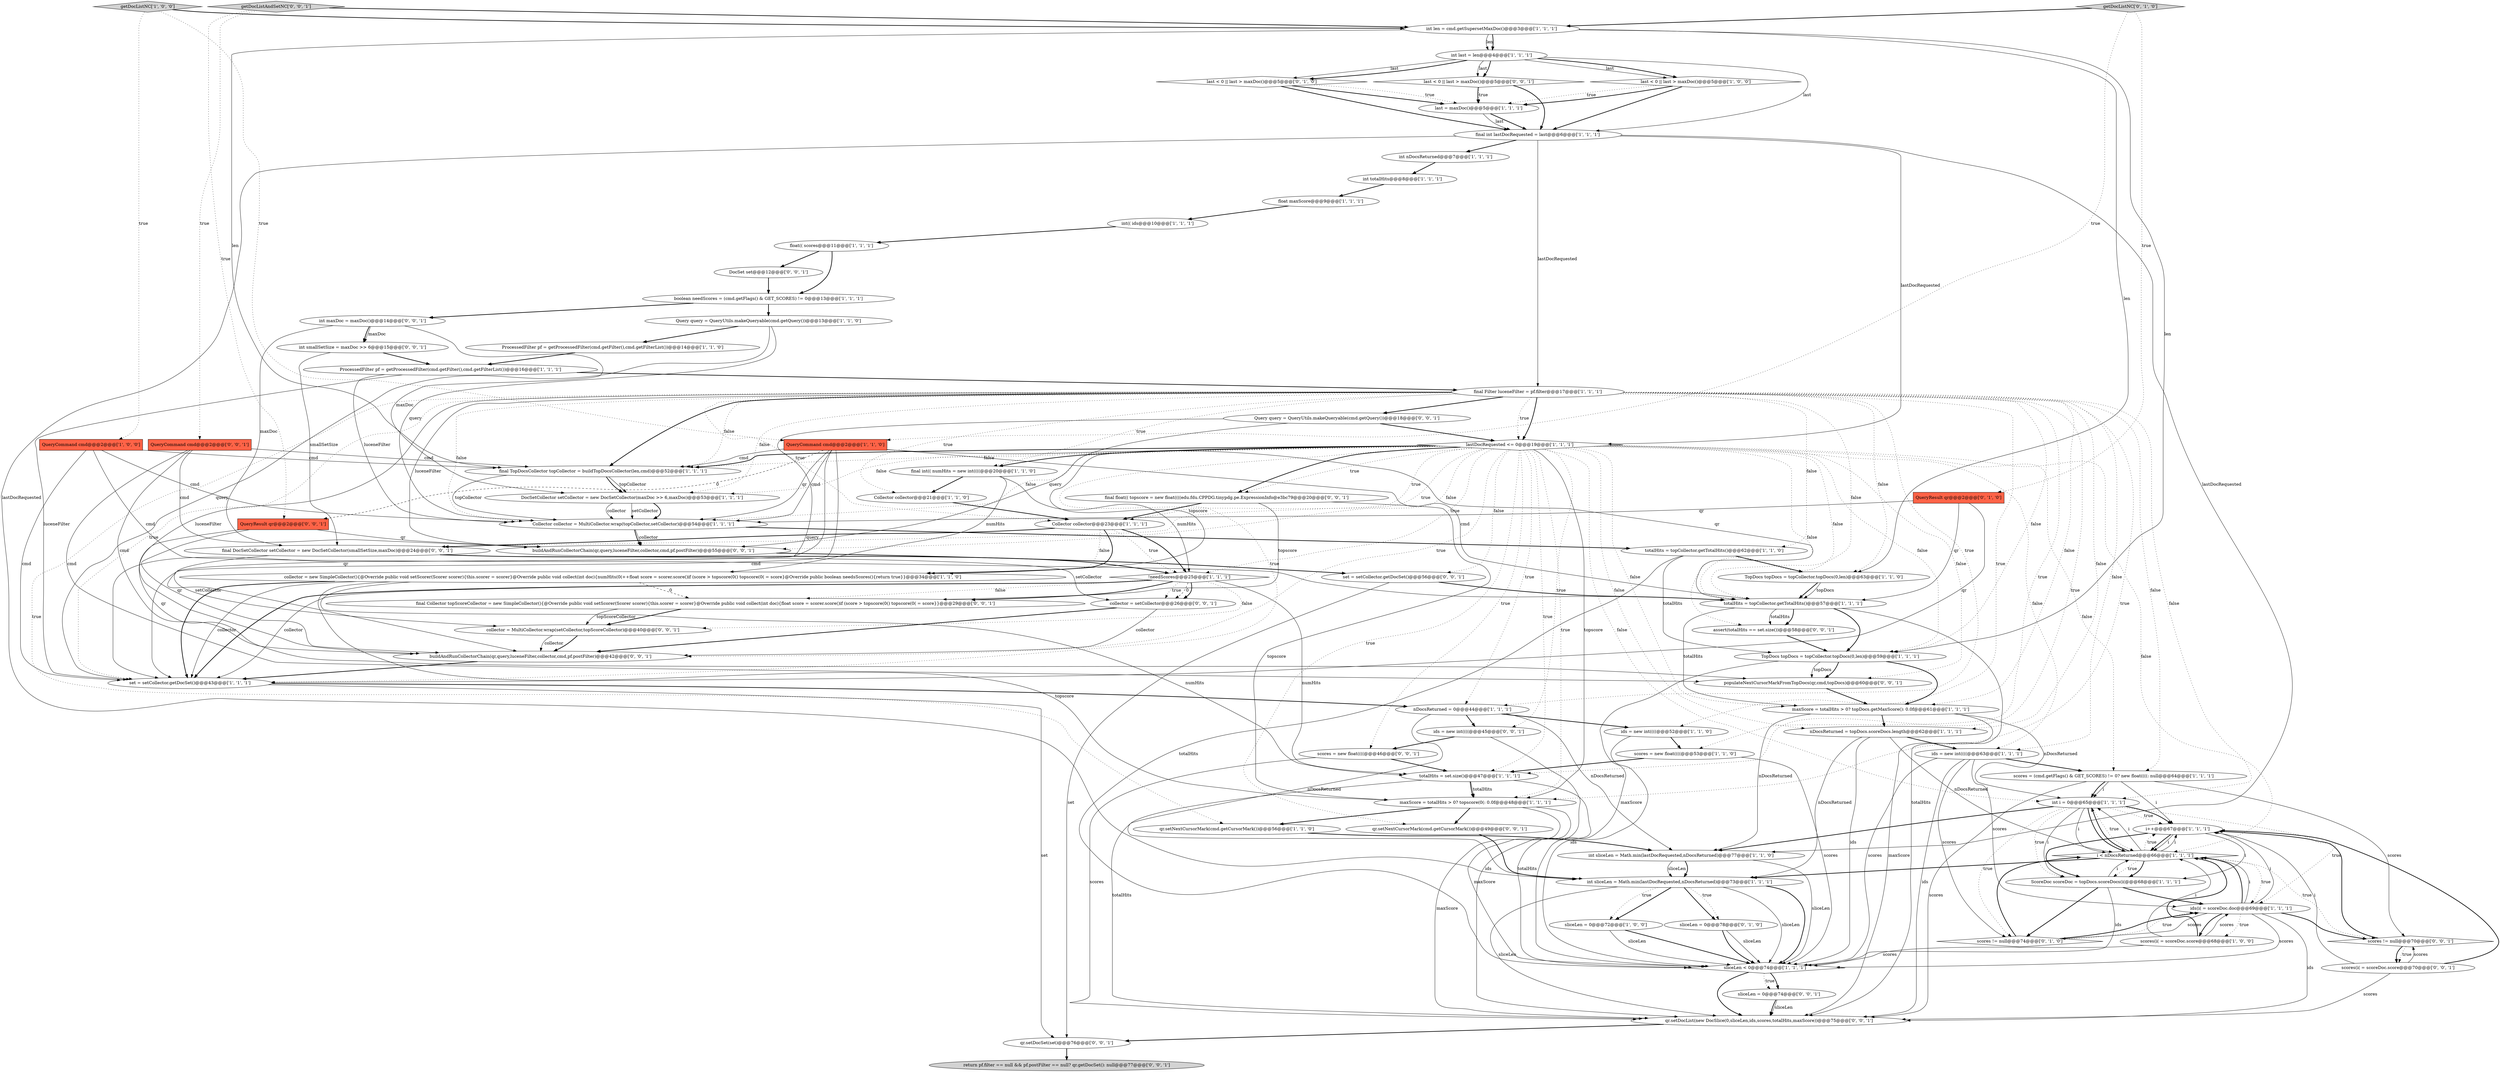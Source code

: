 digraph {
4 [style = filled, label = "maxScore = totalHits > 0? topDocs.getMaxScore(): 0.0f@@@61@@@['1', '1', '1']", fillcolor = white, shape = ellipse image = "AAA0AAABBB1BBB"];
19 [style = filled, label = "QueryCommand cmd@@@2@@@['1', '0', '0']", fillcolor = tomato, shape = box image = "AAA0AAABBB1BBB"];
28 [style = filled, label = "int sliceLen = Math.min(lastDocRequested,nDocsReturned)@@@73@@@['1', '1', '1']", fillcolor = white, shape = ellipse image = "AAA0AAABBB1BBB"];
14 [style = filled, label = "int totalHits@@@8@@@['1', '1', '1']", fillcolor = white, shape = ellipse image = "AAA0AAABBB1BBB"];
55 [style = filled, label = "last < 0 || last > maxDoc()@@@5@@@['0', '1', '0']", fillcolor = white, shape = diamond image = "AAA0AAABBB2BBB"];
61 [style = filled, label = "int smallSetSize = maxDoc >> 6@@@15@@@['0', '0', '1']", fillcolor = white, shape = ellipse image = "AAA0AAABBB3BBB"];
68 [style = filled, label = "int maxDoc = maxDoc()@@@14@@@['0', '0', '1']", fillcolor = white, shape = ellipse image = "AAA0AAABBB3BBB"];
69 [style = filled, label = "assert(totalHits == set.size())@@@58@@@['0', '0', '1']", fillcolor = white, shape = ellipse image = "AAA0AAABBB3BBB"];
70 [style = filled, label = "final Collector topScoreCollector = new SimpleCollector(){@Override public void setScorer(Scorer scorer){this.scorer = scorer}@Override public void collect(int doc){float score = scorer.score()if (score > topscore(0() topscore(0( = score}}@@@29@@@['0', '0', '1']", fillcolor = white, shape = ellipse image = "AAA0AAABBB3BBB"];
17 [style = filled, label = "!needScores@@@25@@@['1', '1', '1']", fillcolor = white, shape = diamond image = "AAA0AAABBB1BBB"];
32 [style = filled, label = "boolean needScores = (cmd.getFlags() & GET_SCORES) != 0@@@13@@@['1', '1', '1']", fillcolor = white, shape = ellipse image = "AAA0AAABBB1BBB"];
22 [style = filled, label = "maxScore = totalHits > 0? topscore(0(: 0.0f@@@48@@@['1', '1', '1']", fillcolor = white, shape = ellipse image = "AAA0AAABBB1BBB"];
24 [style = filled, label = "qr.setNextCursorMark(cmd.getCursorMark())@@@56@@@['1', '1', '0']", fillcolor = white, shape = ellipse image = "AAA0AAABBB1BBB"];
0 [style = filled, label = "int i = 0@@@65@@@['1', '1', '1']", fillcolor = white, shape = ellipse image = "AAA0AAABBB1BBB"];
2 [style = filled, label = "lastDocRequested <= 0@@@19@@@['1', '1', '1']", fillcolor = white, shape = diamond image = "AAA0AAABBB1BBB"];
72 [style = filled, label = "populateNextCursorMarkFromTopDocs(qr,cmd,topDocs)@@@60@@@['0', '0', '1']", fillcolor = white, shape = ellipse image = "AAA0AAABBB3BBB"];
78 [style = filled, label = "collector = MultiCollector.wrap(setCollector,topScoreCollector)@@@40@@@['0', '0', '1']", fillcolor = white, shape = ellipse image = "AAA0AAABBB3BBB"];
48 [style = filled, label = "totalHits = topCollector.getTotalHits()@@@57@@@['1', '1', '1']", fillcolor = white, shape = ellipse image = "AAA0AAABBB1BBB"];
83 [style = filled, label = "qr.setDocSet(set)@@@76@@@['0', '0', '1']", fillcolor = white, shape = ellipse image = "AAA0AAABBB3BBB"];
10 [style = filled, label = "TopDocs topDocs = topCollector.topDocs(0,len)@@@59@@@['1', '1', '1']", fillcolor = white, shape = ellipse image = "AAA0AAABBB1BBB"];
30 [style = filled, label = "Query query = QueryUtils.makeQueryable(cmd.getQuery())@@@13@@@['1', '1', '0']", fillcolor = white, shape = ellipse image = "AAA0AAABBB1BBB"];
41 [style = filled, label = "ids = new int((((@@@63@@@['1', '1', '1']", fillcolor = white, shape = ellipse image = "AAA0AAABBB1BBB"];
57 [style = filled, label = "collector = setCollector@@@26@@@['0', '0', '1']", fillcolor = white, shape = ellipse image = "AAA0AAABBB3BBB"];
60 [style = filled, label = "scores != null@@@70@@@['0', '0', '1']", fillcolor = white, shape = diamond image = "AAA0AAABBB3BBB"];
33 [style = filled, label = "i++@@@67@@@['1', '1', '1']", fillcolor = white, shape = ellipse image = "AAA0AAABBB1BBB"];
7 [style = filled, label = "final Filter luceneFilter = pf.filter@@@17@@@['1', '1', '1']", fillcolor = white, shape = ellipse image = "AAA0AAABBB1BBB"];
5 [style = filled, label = "int nDocsReturned@@@7@@@['1', '1', '1']", fillcolor = white, shape = ellipse image = "AAA0AAABBB1BBB"];
59 [style = filled, label = "DocSet set@@@12@@@['0', '0', '1']", fillcolor = white, shape = ellipse image = "AAA0AAABBB3BBB"];
63 [style = filled, label = "final float(( topscore = new float((((edu.fdu.CPPDG.tinypdg.pe.ExpressionInfo@e3bc79@@@20@@@['0', '0', '1']", fillcolor = white, shape = ellipse image = "AAA0AAABBB3BBB"];
67 [style = filled, label = "set = setCollector.getDocSet()@@@56@@@['0', '0', '1']", fillcolor = white, shape = ellipse image = "AAA0AAABBB3BBB"];
82 [style = filled, label = "QueryResult qr@@@2@@@['0', '0', '1']", fillcolor = tomato, shape = box image = "AAA0AAABBB3BBB"];
18 [style = filled, label = "nDocsReturned = 0@@@44@@@['1', '1', '1']", fillcolor = white, shape = ellipse image = "AAA0AAABBB1BBB"];
79 [style = filled, label = "scores(i( = scoreDoc.score@@@70@@@['0', '0', '1']", fillcolor = white, shape = ellipse image = "AAA0AAABBB3BBB"];
42 [style = filled, label = "set = setCollector.getDocSet()@@@43@@@['1', '1', '1']", fillcolor = white, shape = ellipse image = "AAA0AAABBB1BBB"];
47 [style = filled, label = "i < nDocsReturned@@@66@@@['1', '1', '1']", fillcolor = white, shape = diamond image = "AAA0AAABBB1BBB"];
62 [style = filled, label = "scores = new float((((@@@46@@@['0', '0', '1']", fillcolor = white, shape = ellipse image = "AAA0AAABBB3BBB"];
9 [style = filled, label = "scores(i( = scoreDoc.score@@@68@@@['1', '0', '0']", fillcolor = white, shape = ellipse image = "AAA0AAABBB1BBB"];
25 [style = filled, label = "int last = len@@@4@@@['1', '1', '1']", fillcolor = white, shape = ellipse image = "AAA0AAABBB1BBB"];
29 [style = filled, label = "ScoreDoc scoreDoc = topDocs.scoreDocs(i(@@@68@@@['1', '1', '1']", fillcolor = white, shape = ellipse image = "AAA0AAABBB1BBB"];
35 [style = filled, label = "ProcessedFilter pf = getProcessedFilter(cmd.getFilter(),cmd.getFilterList())@@@14@@@['1', '1', '0']", fillcolor = white, shape = ellipse image = "AAA0AAABBB1BBB"];
37 [style = filled, label = "nDocsReturned = topDocs.scoreDocs.length@@@62@@@['1', '1', '1']", fillcolor = white, shape = ellipse image = "AAA0AAABBB1BBB"];
23 [style = filled, label = "QueryCommand cmd@@@2@@@['1', '1', '0']", fillcolor = tomato, shape = box image = "AAA0AAABBB1BBB"];
43 [style = filled, label = "ids = new int((((@@@52@@@['1', '1', '0']", fillcolor = white, shape = ellipse image = "AAA0AAABBB1BBB"];
44 [style = filled, label = "ids(i( = scoreDoc.doc@@@69@@@['1', '1', '1']", fillcolor = white, shape = ellipse image = "AAA0AAABBB1BBB"];
49 [style = filled, label = "scores = new float((((@@@53@@@['1', '1', '0']", fillcolor = white, shape = ellipse image = "AAA0AAABBB1BBB"];
64 [style = filled, label = "sliceLen = 0@@@74@@@['0', '0', '1']", fillcolor = white, shape = ellipse image = "AAA0AAABBB3BBB"];
77 [style = filled, label = "final DocSetCollector setCollector = new DocSetCollector(smallSetSize,maxDoc)@@@24@@@['0', '0', '1']", fillcolor = white, shape = ellipse image = "AAA0AAABBB3BBB"];
20 [style = filled, label = "Collector collector = MultiCollector.wrap(topCollector,setCollector)@@@54@@@['1', '1', '1']", fillcolor = white, shape = ellipse image = "AAA0AAABBB1BBB"];
11 [style = filled, label = "ProcessedFilter pf = getProcessedFilter(cmd.getFilter(),cmd.getFilterList())@@@16@@@['1', '1', '1']", fillcolor = white, shape = ellipse image = "AAA0AAABBB1BBB"];
65 [style = filled, label = "buildAndRunCollectorChain(qr,query,luceneFilter,collector,cmd,pf.postFilter)@@@55@@@['0', '0', '1']", fillcolor = white, shape = ellipse image = "AAA0AAABBB3BBB"];
51 [style = filled, label = "int sliceLen = Math.min(lastDocRequested,nDocsReturned)@@@77@@@['1', '1', '0']", fillcolor = white, shape = ellipse image = "AAA0AAABBB1BBB"];
27 [style = filled, label = "int len = cmd.getSupersetMaxDoc()@@@3@@@['1', '1', '1']", fillcolor = white, shape = ellipse image = "AAA0AAABBB1BBB"];
80 [style = filled, label = "ids = new int((((@@@45@@@['0', '0', '1']", fillcolor = white, shape = ellipse image = "AAA0AAABBB3BBB"];
6 [style = filled, label = "float(( scores@@@11@@@['1', '1', '1']", fillcolor = white, shape = ellipse image = "AAA0AAABBB1BBB"];
26 [style = filled, label = "getDocListNC['1', '0', '0']", fillcolor = lightgray, shape = diamond image = "AAA0AAABBB1BBB"];
8 [style = filled, label = "final TopDocsCollector topCollector = buildTopDocsCollector(len,cmd)@@@52@@@['1', '1', '1']", fillcolor = white, shape = ellipse image = "AAA0AAABBB1BBB"];
52 [style = filled, label = "QueryResult qr@@@2@@@['0', '1', '0']", fillcolor = tomato, shape = box image = "AAA0AAABBB2BBB"];
58 [style = filled, label = "QueryCommand cmd@@@2@@@['0', '0', '1']", fillcolor = tomato, shape = box image = "AAA0AAABBB3BBB"];
46 [style = filled, label = "Collector collector@@@23@@@['1', '1', '1']", fillcolor = white, shape = ellipse image = "AAA0AAABBB1BBB"];
75 [style = filled, label = "Query query = QueryUtils.makeQueryable(cmd.getQuery())@@@18@@@['0', '0', '1']", fillcolor = white, shape = ellipse image = "AAA0AAABBB3BBB"];
76 [style = filled, label = "last < 0 || last > maxDoc()@@@5@@@['0', '0', '1']", fillcolor = white, shape = diamond image = "AAA0AAABBB3BBB"];
50 [style = filled, label = "DocSetCollector setCollector = new DocSetCollector(maxDoc >> 6,maxDoc)@@@53@@@['1', '1', '1']", fillcolor = white, shape = ellipse image = "AAA0AAABBB1BBB"];
13 [style = filled, label = "scores = (cmd.getFlags() & GET_SCORES) != 0? new float((((: null@@@64@@@['1', '1', '1']", fillcolor = white, shape = ellipse image = "AAA0AAABBB1BBB"];
12 [style = filled, label = "int(( ids@@@10@@@['1', '1', '1']", fillcolor = white, shape = ellipse image = "AAA0AAABBB1BBB"];
21 [style = filled, label = "Collector collector@@@21@@@['1', '1', '0']", fillcolor = white, shape = ellipse image = "AAA0AAABBB1BBB"];
40 [style = filled, label = "totalHits = set.size()@@@47@@@['1', '1', '1']", fillcolor = white, shape = ellipse image = "AAA0AAABBB1BBB"];
1 [style = filled, label = "sliceLen < 0@@@74@@@['1', '1', '1']", fillcolor = white, shape = diamond image = "AAA0AAABBB1BBB"];
31 [style = filled, label = "float maxScore@@@9@@@['1', '1', '1']", fillcolor = white, shape = ellipse image = "AAA0AAABBB1BBB"];
54 [style = filled, label = "sliceLen = 0@@@78@@@['0', '1', '0']", fillcolor = white, shape = ellipse image = "AAA0AAABBB2BBB"];
81 [style = filled, label = "getDocListAndSetNC['0', '0', '1']", fillcolor = lightgray, shape = diamond image = "AAA0AAABBB3BBB"];
39 [style = filled, label = "TopDocs topDocs = topCollector.topDocs(0,len)@@@63@@@['1', '1', '0']", fillcolor = white, shape = ellipse image = "AAA0AAABBB1BBB"];
45 [style = filled, label = "last = maxDoc()@@@5@@@['1', '1', '1']", fillcolor = white, shape = ellipse image = "AAA0AAABBB1BBB"];
73 [style = filled, label = "qr.setDocList(new DocSlice(0,sliceLen,ids,scores,totalHits,maxScore))@@@75@@@['0', '0', '1']", fillcolor = white, shape = ellipse image = "AAA0AAABBB3BBB"];
74 [style = filled, label = "buildAndRunCollectorChain(qr,query,luceneFilter,collector,cmd,pf.postFilter)@@@42@@@['0', '0', '1']", fillcolor = white, shape = ellipse image = "AAA0AAABBB3BBB"];
38 [style = filled, label = "totalHits = topCollector.getTotalHits()@@@62@@@['1', '1', '0']", fillcolor = white, shape = ellipse image = "AAA0AAABBB1BBB"];
3 [style = filled, label = "sliceLen = 0@@@72@@@['1', '0', '0']", fillcolor = white, shape = ellipse image = "AAA0AAABBB1BBB"];
36 [style = filled, label = "last < 0 || last > maxDoc()@@@5@@@['1', '0', '0']", fillcolor = white, shape = diamond image = "AAA0AAABBB1BBB"];
34 [style = filled, label = "final int(( numHits = new int((((@@@20@@@['1', '1', '0']", fillcolor = white, shape = ellipse image = "AAA0AAABBB1BBB"];
15 [style = filled, label = "collector = new SimpleCollector(){@Override public void setScorer(Scorer scorer){this.scorer = scorer}@Override public void collect(int doc){numHits(0(++float score = scorer.score()if (score > topscore(0() topscore(0( = score}@Override public boolean needsScores(){return true}}@@@34@@@['1', '1', '0']", fillcolor = white, shape = ellipse image = "AAA0AAABBB1BBB"];
56 [style = filled, label = "getDocListNC['0', '1', '0']", fillcolor = lightgray, shape = diamond image = "AAA0AAABBB2BBB"];
53 [style = filled, label = "scores != null@@@74@@@['0', '1', '0']", fillcolor = white, shape = diamond image = "AAA0AAABBB2BBB"];
71 [style = filled, label = "qr.setNextCursorMark(cmd.getCursorMark())@@@49@@@['0', '0', '1']", fillcolor = white, shape = ellipse image = "AAA0AAABBB3BBB"];
16 [style = filled, label = "final int lastDocRequested = last@@@6@@@['1', '1', '1']", fillcolor = white, shape = ellipse image = "AAA0AAABBB1BBB"];
66 [style = filled, label = "return pf.filter == null && pf.postFilter == null? qr.getDocSet(): null@@@77@@@['0', '0', '1']", fillcolor = lightgray, shape = ellipse image = "AAA0AAABBB3BBB"];
72->4 [style = bold, label=""];
2->48 [style = dotted, label="false"];
5->14 [style = bold, label=""];
28->3 [style = bold, label=""];
76->16 [style = bold, label=""];
23->20 [style = solid, label="cmd"];
7->18 [style = dotted, label="true"];
42->18 [style = bold, label=""];
7->38 [style = dotted, label="false"];
24->51 [style = bold, label=""];
2->65 [style = dotted, label="false"];
2->20 [style = dotted, label="false"];
60->79 [style = bold, label=""];
2->0 [style = dotted, label="false"];
2->62 [style = dotted, label="true"];
48->69 [style = bold, label=""];
43->1 [style = solid, label="ids"];
17->78 [style = dotted, label="false"];
22->24 [style = bold, label=""];
4->0 [style = solid, label="nDocsReturned"];
29->47 [style = solid, label="i"];
32->68 [style = bold, label=""];
44->1 [style = solid, label="scores"];
2->63 [style = bold, label=""];
17->70 [style = bold, label=""];
47->0 [style = bold, label=""];
20->65 [style = bold, label=""];
40->73 [style = solid, label="totalHits"];
2->34 [style = bold, label=""];
41->13 [style = bold, label=""];
73->83 [style = bold, label=""];
49->1 [style = solid, label="scores"];
33->47 [style = bold, label=""];
7->10 [style = dotted, label="false"];
41->73 [style = solid, label="ids"];
21->46 [style = bold, label=""];
53->44 [style = bold, label=""];
27->8 [style = solid, label="len"];
75->2 [style = bold, label=""];
41->44 [style = solid, label="scores"];
3->1 [style = bold, label=""];
58->65 [style = solid, label="cmd"];
26->23 [style = dotted, label="true"];
44->33 [style = solid, label="i"];
79->60 [style = solid, label="scores"];
45->16 [style = bold, label=""];
79->73 [style = solid, label="scores"];
65->67 [style = bold, label=""];
81->27 [style = bold, label=""];
57->74 [style = solid, label="collector"];
2->80 [style = dotted, label="true"];
2->67 [style = dotted, label="false"];
28->1 [style = bold, label=""];
6->32 [style = bold, label=""];
13->0 [style = solid, label="i"];
27->25 [style = solid, label="len"];
38->1 [style = solid, label="totalHits"];
47->33 [style = solid, label="i"];
52->48 [style = solid, label="qr"];
51->28 [style = bold, label=""];
1->73 [style = bold, label=""];
2->41 [style = dotted, label="false"];
27->10 [style = solid, label="len"];
79->33 [style = solid, label="i"];
16->2 [style = solid, label="lastDocRequested"];
28->3 [style = dotted, label="true"];
17->57 [style = dashed, label="0"];
48->69 [style = solid, label="totalHits"];
16->7 [style = solid, label="lastDocRequested"];
16->5 [style = bold, label=""];
30->20 [style = solid, label="query"];
29->53 [style = bold, label=""];
54->1 [style = solid, label="sliceLen"];
38->10 [style = solid, label="totalHits"];
78->74 [style = bold, label=""];
7->8 [style = dotted, label="false"];
30->35 [style = bold, label=""];
55->16 [style = bold, label=""];
26->19 [style = dotted, label="true"];
68->61 [style = bold, label=""];
7->0 [style = dotted, label="false"];
0->47 [style = dotted, label="true"];
54->1 [style = bold, label=""];
33->29 [style = bold, label=""];
2->46 [style = dotted, label="true"];
2->69 [style = dotted, label="false"];
0->29 [style = solid, label="i"];
36->45 [style = bold, label=""];
38->39 [style = bold, label=""];
60->79 [style = dotted, label="true"];
7->34 [style = dotted, label="true"];
11->42 [style = solid, label="luceneFilter"];
36->16 [style = bold, label=""];
7->37 [style = dotted, label="false"];
8->50 [style = solid, label="topCollector"];
25->76 [style = solid, label="last"];
27->25 [style = bold, label=""];
7->41 [style = dotted, label="false"];
0->29 [style = dotted, label="true"];
13->0 [style = bold, label=""];
34->17 [style = solid, label="numHits"];
7->13 [style = dotted, label="false"];
40->22 [style = solid, label="totalHits"];
4->73 [style = solid, label="maxScore"];
50->20 [style = bold, label=""];
10->72 [style = bold, label=""];
25->36 [style = solid, label="last"];
70->78 [style = bold, label=""];
7->65 [style = solid, label="luceneFilter"];
2->8 [style = dotted, label="false"];
15->70 [style = dashed, label="0"];
19->8 [style = solid, label="cmd"];
63->70 [style = solid, label="topscore"];
19->20 [style = solid, label="cmd"];
80->62 [style = bold, label=""];
67->48 [style = bold, label=""];
41->53 [style = solid, label="scores"];
10->72 [style = solid, label="topDocs"];
68->50 [style = solid, label="maxDoc"];
33->29 [style = solid, label="i"];
0->33 [style = dotted, label="true"];
47->29 [style = dotted, label="true"];
25->55 [style = solid, label="last"];
19->42 [style = solid, label="cmd"];
23->82 [style = dashed, label="0"];
47->28 [style = bold, label=""];
68->77 [style = solid, label="maxDoc"];
82->65 [style = solid, label="qr"];
7->4 [style = dotted, label="false"];
27->39 [style = solid, label="len"];
44->73 [style = solid, label="ids"];
10->4 [style = bold, label=""];
17->57 [style = bold, label=""];
22->1 [style = solid, label="maxScore"];
18->43 [style = bold, label=""];
46->15 [style = dotted, label="false"];
2->37 [style = dotted, label="false"];
52->20 [style = solid, label="qr"];
2->22 [style = dotted, label="true"];
7->24 [style = dotted, label="true"];
56->52 [style = dotted, label="true"];
2->13 [style = dotted, label="false"];
28->54 [style = bold, label=""];
35->11 [style = bold, label=""];
1->64 [style = dotted, label="true"];
47->44 [style = dotted, label="true"];
62->73 [style = solid, label="scores"];
2->47 [style = dotted, label="false"];
68->61 [style = solid, label="maxDoc"];
82->72 [style = solid, label="qr"];
7->22 [style = dotted, label="true"];
47->0 [style = solid, label="i"];
34->21 [style = bold, label=""];
58->72 [style = solid, label="cmd"];
11->20 [style = solid, label="luceneFilter"];
51->28 [style = solid, label="sliceLen"];
81->58 [style = dotted, label="true"];
2->22 [style = solid, label="topscore"];
7->2 [style = bold, label=""];
56->27 [style = bold, label=""];
7->2 [style = dotted, label="true"];
23->42 [style = solid, label="cmd"];
15->40 [style = solid, label="numHits"];
62->40 [style = bold, label=""];
37->41 [style = bold, label=""];
69->10 [style = bold, label=""];
10->1 [style = solid, label="maxScore"];
67->83 [style = solid, label="set"];
7->8 [style = bold, label=""];
43->49 [style = bold, label=""];
7->21 [style = dotted, label="true"];
17->57 [style = dotted, label="true"];
81->82 [style = dotted, label="true"];
48->4 [style = solid, label="totalHits"];
25->36 [style = bold, label=""];
17->40 [style = solid, label="numHits"];
22->73 [style = solid, label="maxScore"];
2->10 [style = dotted, label="false"];
8->20 [style = solid, label="topCollector"];
61->11 [style = bold, label=""];
2->42 [style = dotted, label="true"];
48->73 [style = solid, label="totalHits"];
6->59 [style = bold, label=""];
70->78 [style = solid, label="topScoreCollector"];
37->47 [style = solid, label="nDocsReturned"];
39->48 [style = bold, label=""];
0->53 [style = dotted, label="true"];
16->51 [style = solid, label="lastDocRequested"];
37->1 [style = solid, label="ids"];
2->72 [style = dotted, label="false"];
31->12 [style = bold, label=""];
9->44 [style = solid, label="scores"];
7->50 [style = dotted, label="false"];
56->23 [style = dotted, label="true"];
23->42 [style = solid, label="qr"];
17->42 [style = solid, label="collector"];
2->8 [style = bold, label=""];
57->74 [style = bold, label=""];
14->31 [style = bold, label=""];
2->63 [style = dotted, label="true"];
82->74 [style = solid, label="qr"];
2->71 [style = dotted, label="true"];
61->77 [style = solid, label="smallSetSize"];
47->29 [style = bold, label=""];
7->39 [style = dotted, label="false"];
55->45 [style = dotted, label="true"];
28->73 [style = solid, label="sliceLen"];
2->18 [style = dotted, label="true"];
44->47 [style = bold, label=""];
28->54 [style = dotted, label="true"];
37->28 [style = solid, label="nDocsReturned"];
53->44 [style = dotted, label="true"];
4->51 [style = solid, label="nDocsReturned"];
9->47 [style = bold, label=""];
47->60 [style = dotted, label="true"];
23->8 [style = solid, label="cmd"];
25->55 [style = bold, label=""];
25->16 [style = solid, label="last"];
23->48 [style = solid, label="qr"];
40->1 [style = solid, label="totalHits"];
28->1 [style = solid, label="sliceLen"];
15->42 [style = bold, label=""];
53->47 [style = bold, label=""];
29->1 [style = solid, label="ids"];
51->1 [style = solid, label="sliceLen"];
64->73 [style = solid, label="sliceLen"];
2->74 [style = dotted, label="true"];
63->46 [style = bold, label=""];
36->45 [style = dotted, label="true"];
74->42 [style = bold, label=""];
7->49 [style = dotted, label="true"];
15->22 [style = solid, label="topscore"];
8->50 [style = bold, label=""];
83->66 [style = bold, label=""];
46->17 [style = dotted, label="true"];
12->6 [style = bold, label=""];
7->42 [style = dotted, label="true"];
9->47 [style = solid, label="i"];
2->40 [style = dotted, label="true"];
2->17 [style = dotted, label="true"];
47->33 [style = dotted, label="true"];
17->70 [style = dotted, label="false"];
48->10 [style = bold, label=""];
45->16 [style = solid, label="last"];
0->33 [style = bold, label=""];
7->74 [style = solid, label="luceneFilter"];
42->83 [style = solid, label="set"];
77->17 [style = bold, label=""];
0->51 [style = bold, label=""];
46->77 [style = bold, label=""];
44->60 [style = bold, label=""];
3->1 [style = solid, label="sliceLen"];
75->65 [style = solid, label="query"];
2->77 [style = dotted, label="true"];
1->64 [style = bold, label=""];
44->47 [style = solid, label="i"];
18->28 [style = solid, label="nDocsReturned"];
16->28 [style = solid, label="lastDocRequested"];
40->22 [style = bold, label=""];
44->9 [style = bold, label=""];
7->43 [style = dotted, label="true"];
44->53 [style = solid, label="scores"];
18->80 [style = bold, label=""];
7->75 [style = bold, label=""];
34->15 [style = solid, label="numHits"];
0->44 [style = dotted, label="true"];
44->9 [style = dotted, label="true"];
0->47 [style = solid, label="i"];
79->33 [style = bold, label=""];
26->27 [style = bold, label=""];
78->74 [style = solid, label="collector"];
4->37 [style = bold, label=""];
71->28 [style = bold, label=""];
64->73 [style = bold, label=""];
77->78 [style = solid, label="setCollector"];
11->7 [style = bold, label=""];
60->33 [style = bold, label=""];
55->45 [style = bold, label=""];
75->74 [style = solid, label="query"];
39->48 [style = solid, label="topDocs"];
9->1 [style = solid, label="scores"];
30->42 [style = solid, label="query"];
58->8 [style = solid, label="cmd"];
15->42 [style = solid, label="collector"];
50->20 [style = solid, label="collector"];
20->65 [style = solid, label="collector"];
46->15 [style = bold, label=""];
7->48 [style = dotted, label="false"];
46->17 [style = bold, label=""];
2->4 [style = dotted, label="false"];
13->60 [style = solid, label="scores"];
77->57 [style = solid, label="setCollector"];
50->20 [style = solid, label="setCollector"];
20->38 [style = bold, label=""];
17->42 [style = bold, label=""];
13->33 [style = solid, label="i"];
80->73 [style = solid, label="ids"];
23->48 [style = solid, label="cmd"];
7->40 [style = dotted, label="true"];
32->30 [style = bold, label=""];
0->47 [style = bold, label=""];
23->20 [style = solid, label="qr"];
76->45 [style = bold, label=""];
13->73 [style = solid, label="scores"];
29->44 [style = bold, label=""];
25->76 [style = bold, label=""];
52->42 [style = solid, label="qr"];
58->74 [style = solid, label="cmd"];
63->22 [style = solid, label="topscore"];
59->32 [style = bold, label=""];
19->48 [style = solid, label="cmd"];
33->47 [style = solid, label="i"];
7->20 [style = dotted, label="false"];
41->1 [style = solid, label="scores"];
76->45 [style = dotted, label="true"];
2->50 [style = dotted, label="false"];
2->15 [style = solid, label="topscore"];
7->46 [style = dotted, label="true"];
18->51 [style = solid, label="nDocsReturned"];
22->71 [style = bold, label=""];
49->40 [style = bold, label=""];
}
